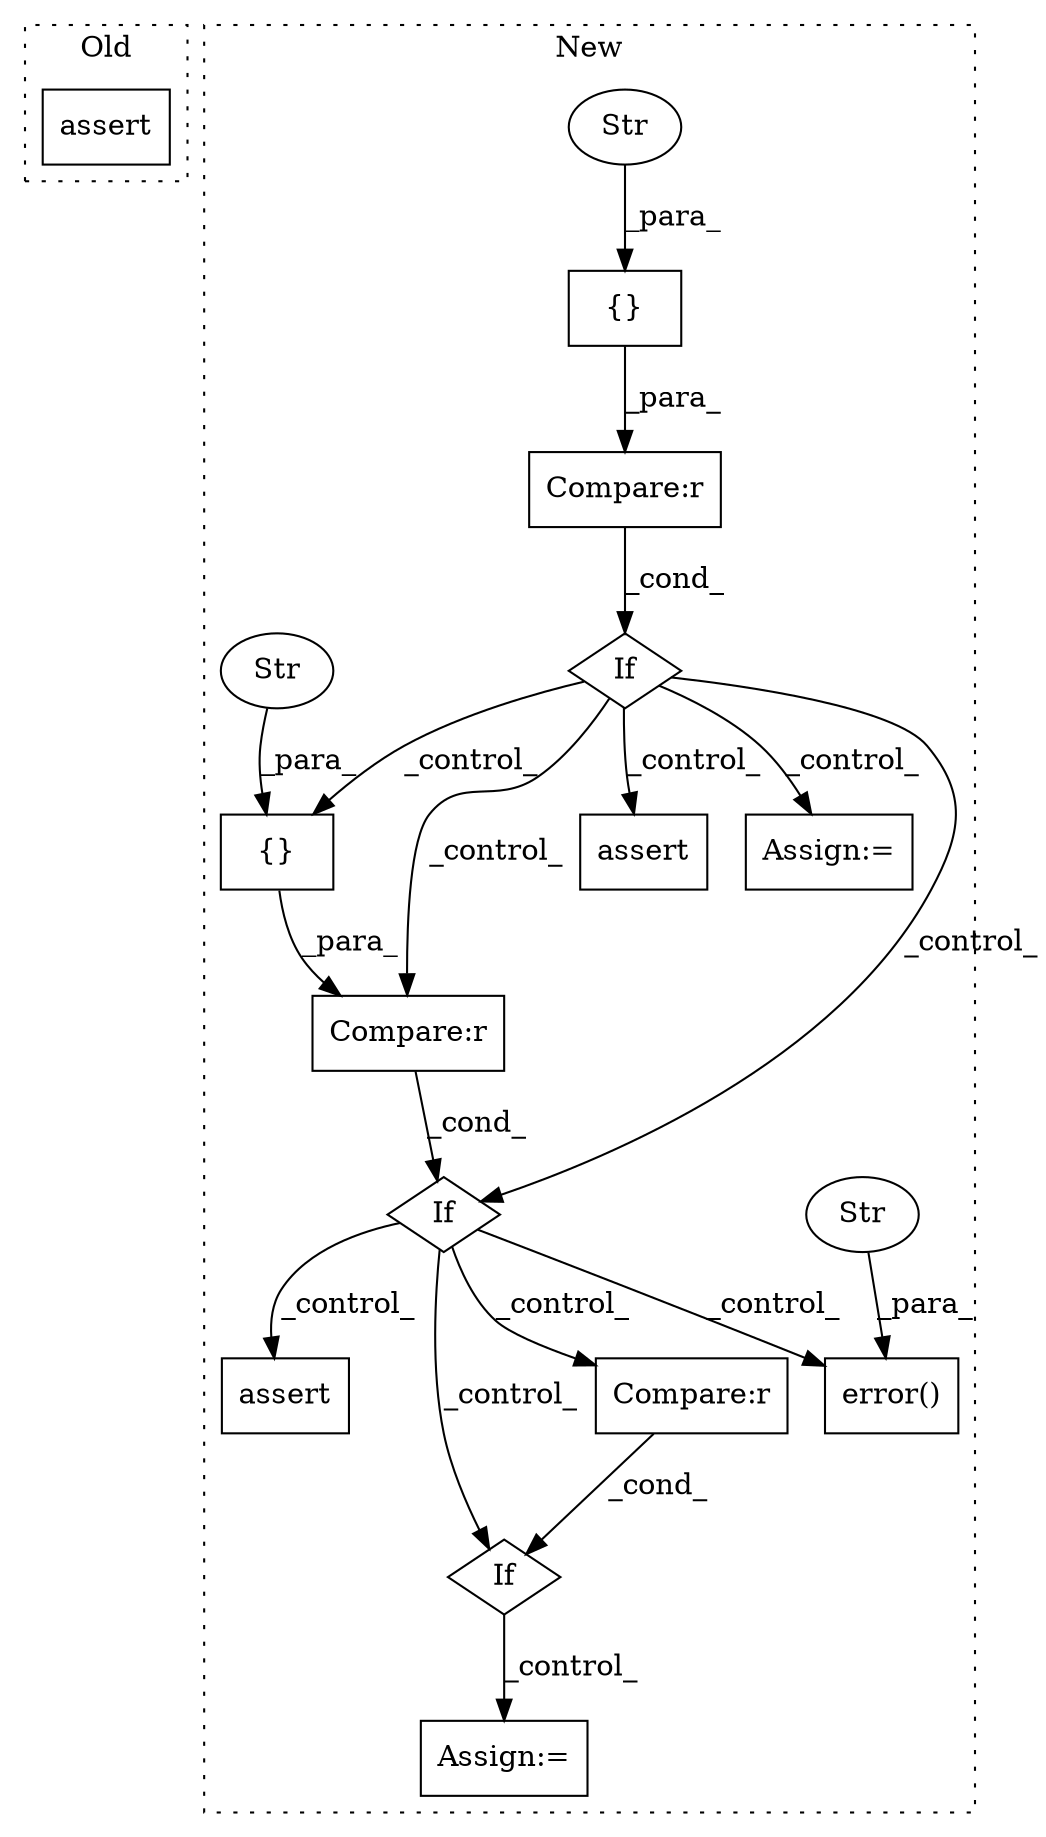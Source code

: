 digraph G {
subgraph cluster0 {
1 [label="assert" a="65" s="4882" l="7" shape="box"];
label = "Old";
style="dotted";
}
subgraph cluster1 {
2 [label="error()" a="75" s="5523,5558" l="13,1" shape="box"];
3 [label="If" a="96" s="4704" l="3" shape="diamond"];
4 [label="Compare:r" a="40" s="4707" l="21" shape="box"];
5 [label="Str" a="66" s="5536" l="22" shape="ellipse"];
6 [label="If" a="96" s="5153" l="0" shape="diamond"];
7 [label="{}" a="59" s="4721,4727" l="1,0" shape="box"];
8 [label="Str" a="66" s="4722" l="5" shape="ellipse"];
9 [label="Compare:r" a="40" s="5153" l="34" shape="box"];
10 [label="{}" a="59" s="5167,5186" l="1,0" shape="box"];
11 [label="Str" a="66" s="5168" l="18" shape="ellipse"];
12 [label="assert" a="65" s="5046" l="7" shape="box"];
13 [label="Assign:=" a="68" s="5012" l="3" shape="box"];
14 [label="assert" a="65" s="5572" l="7" shape="box"];
15 [label="If" a="96" s="5322" l="3" shape="diamond"];
16 [label="Compare:r" a="40" s="5325" l="26" shape="box"];
17 [label="Assign:=" a="68" s="5423" l="3" shape="box"];
label = "New";
style="dotted";
}
3 -> 10 [label="_control_"];
3 -> 13 [label="_control_"];
3 -> 9 [label="_control_"];
3 -> 12 [label="_control_"];
3 -> 6 [label="_control_"];
4 -> 3 [label="_cond_"];
5 -> 2 [label="_para_"];
6 -> 16 [label="_control_"];
6 -> 2 [label="_control_"];
6 -> 15 [label="_control_"];
6 -> 14 [label="_control_"];
7 -> 4 [label="_para_"];
8 -> 7 [label="_para_"];
9 -> 6 [label="_cond_"];
10 -> 9 [label="_para_"];
11 -> 10 [label="_para_"];
15 -> 17 [label="_control_"];
16 -> 15 [label="_cond_"];
}
